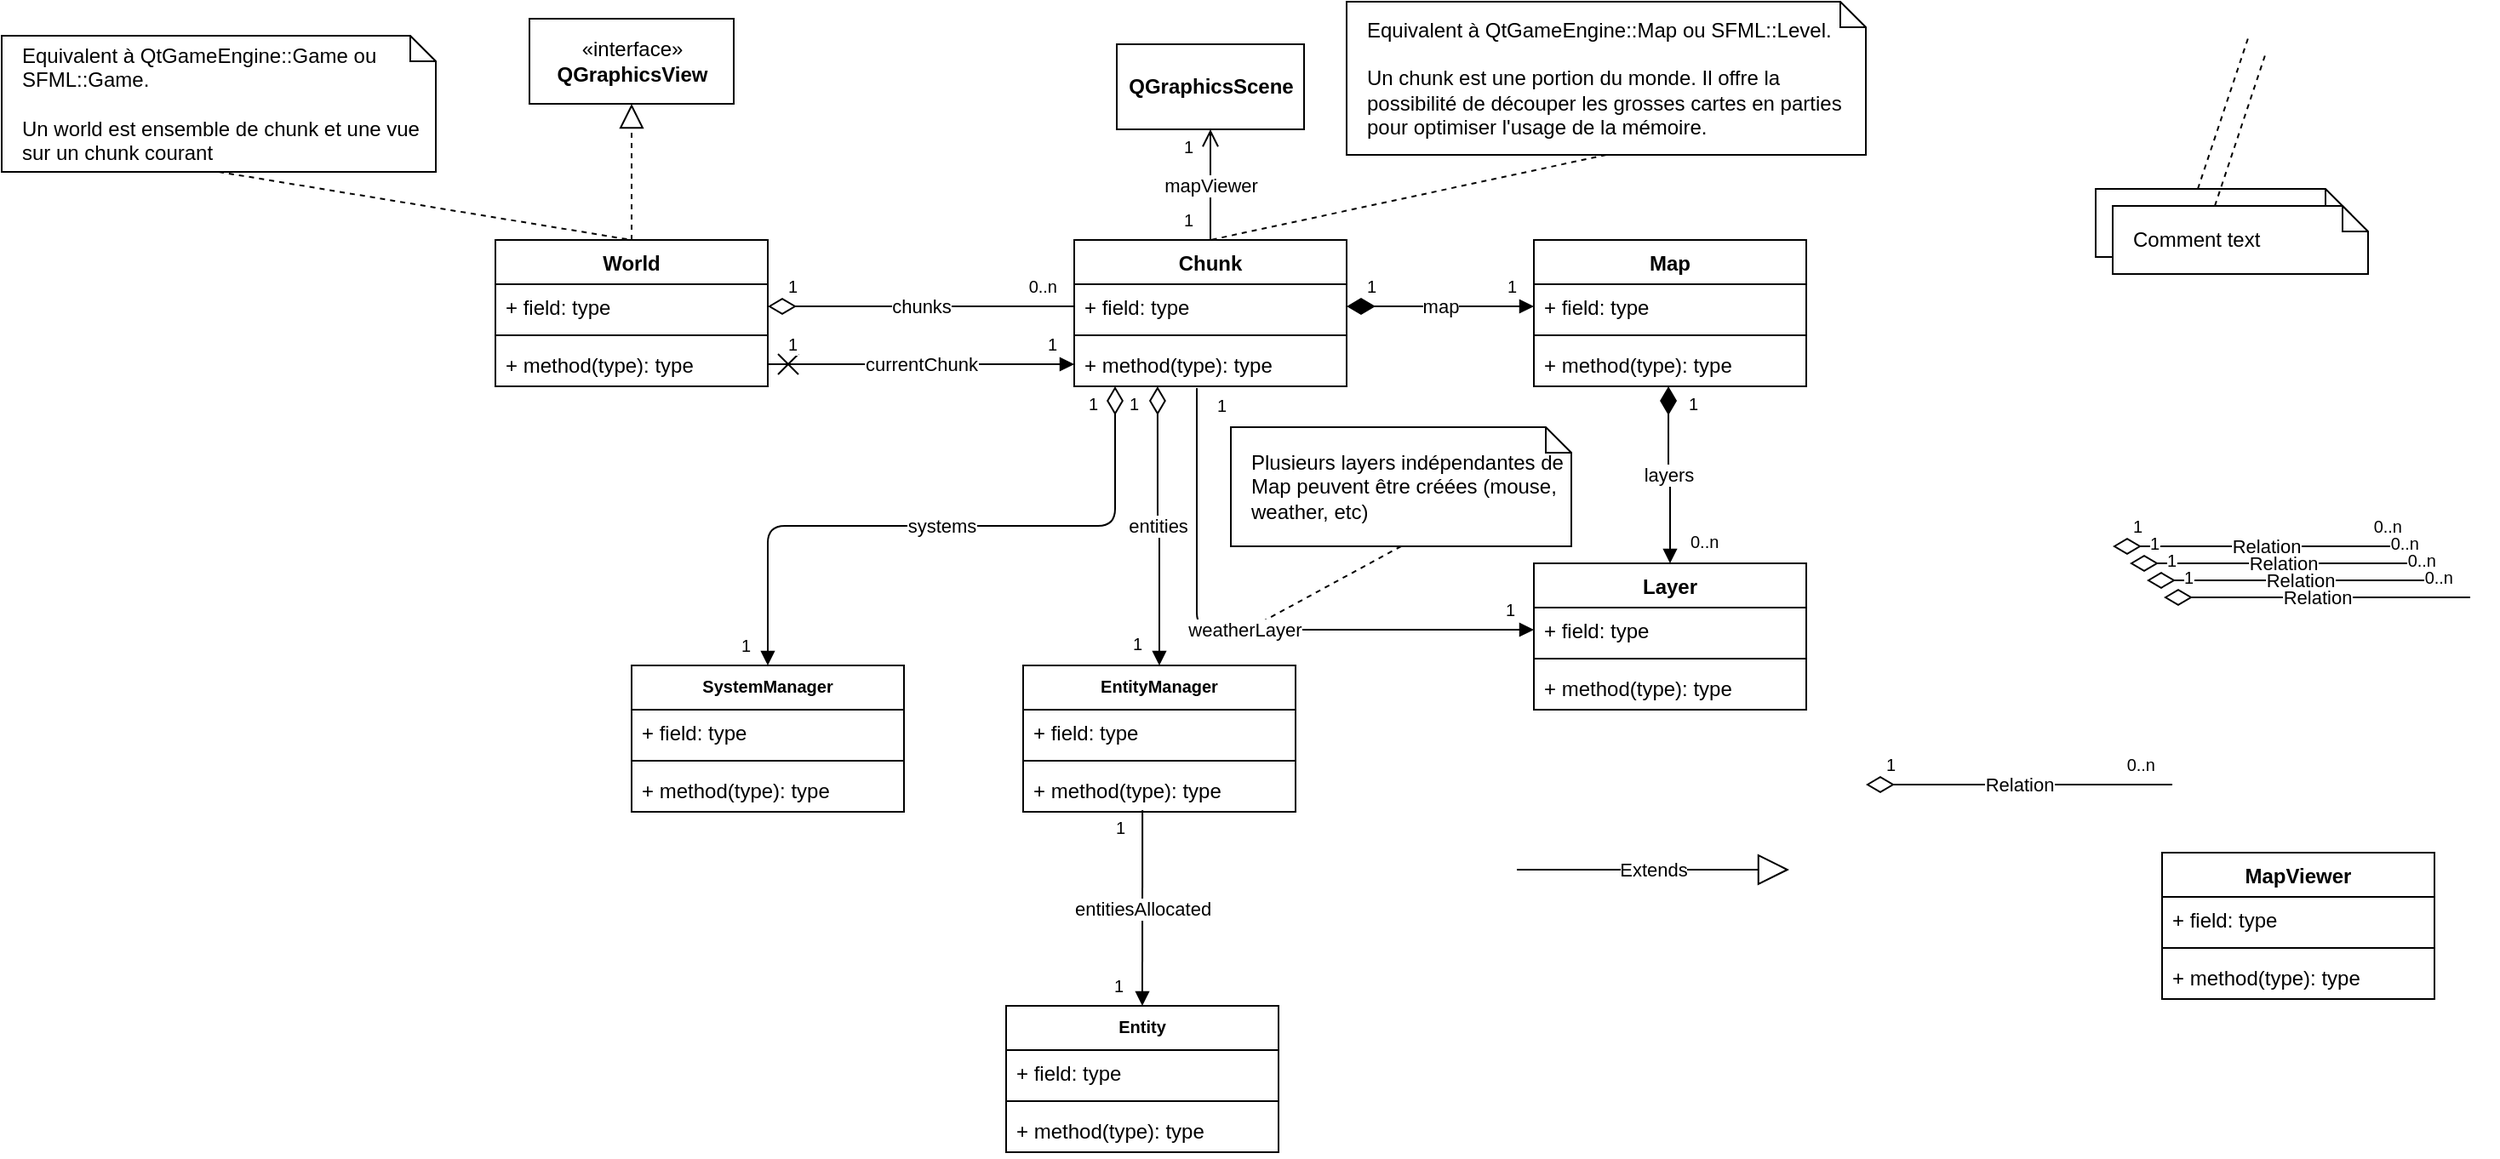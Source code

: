 <mxfile version="13.1.14" type="github">
  <diagram id="xiOiq24JkSzProiSVCCY" name="Page-1">
    <mxGraphModel dx="2591" dy="761" grid="1" gridSize="10" guides="1" tooltips="1" connect="1" arrows="1" fold="1" page="1" pageScale="1" pageWidth="1169" pageHeight="1654" math="0" shadow="0">
      <root>
        <mxCell id="0" />
        <mxCell id="1" parent="0" />
        <mxCell id="bohhxA9WNWS1U3EAJLv6-5" value="Map" style="swimlane;fontStyle=1;align=center;verticalAlign=top;childLayout=stackLayout;horizontal=1;startSize=26;horizontalStack=0;resizeParent=1;resizeParentMax=0;resizeLast=0;collapsible=1;marginBottom=0;" parent="1" vertex="1">
          <mxGeometry x="640" y="140" width="160" height="86" as="geometry" />
        </mxCell>
        <mxCell id="bohhxA9WNWS1U3EAJLv6-6" value="+ field: type" style="text;strokeColor=none;fillColor=none;align=left;verticalAlign=top;spacingLeft=4;spacingRight=4;overflow=hidden;rotatable=0;points=[[0,0.5],[1,0.5]];portConstraint=eastwest;" parent="bohhxA9WNWS1U3EAJLv6-5" vertex="1">
          <mxGeometry y="26" width="160" height="26" as="geometry" />
        </mxCell>
        <mxCell id="bohhxA9WNWS1U3EAJLv6-7" value="" style="line;strokeWidth=1;fillColor=none;align=left;verticalAlign=middle;spacingTop=-1;spacingLeft=3;spacingRight=3;rotatable=0;labelPosition=right;points=[];portConstraint=eastwest;" parent="bohhxA9WNWS1U3EAJLv6-5" vertex="1">
          <mxGeometry y="52" width="160" height="8" as="geometry" />
        </mxCell>
        <mxCell id="bohhxA9WNWS1U3EAJLv6-8" value="+ method(type): type" style="text;strokeColor=none;fillColor=none;align=left;verticalAlign=top;spacingLeft=4;spacingRight=4;overflow=hidden;rotatable=0;points=[[0,0.5],[1,0.5]];portConstraint=eastwest;" parent="bohhxA9WNWS1U3EAJLv6-5" vertex="1">
          <mxGeometry y="60" width="160" height="26" as="geometry" />
        </mxCell>
        <mxCell id="bohhxA9WNWS1U3EAJLv6-9" value="Layer" style="swimlane;fontStyle=1;align=center;verticalAlign=top;childLayout=stackLayout;horizontal=1;startSize=26;horizontalStack=0;resizeParent=1;resizeParentMax=0;resizeLast=0;collapsible=1;marginBottom=0;" parent="1" vertex="1">
          <mxGeometry x="640" y="330" width="160" height="86" as="geometry" />
        </mxCell>
        <mxCell id="bohhxA9WNWS1U3EAJLv6-10" value="+ field: type" style="text;strokeColor=none;fillColor=none;align=left;verticalAlign=top;spacingLeft=4;spacingRight=4;overflow=hidden;rotatable=0;points=[[0,0.5],[1,0.5]];portConstraint=eastwest;" parent="bohhxA9WNWS1U3EAJLv6-9" vertex="1">
          <mxGeometry y="26" width="160" height="26" as="geometry" />
        </mxCell>
        <mxCell id="bohhxA9WNWS1U3EAJLv6-11" value="" style="line;strokeWidth=1;fillColor=none;align=left;verticalAlign=middle;spacingTop=-1;spacingLeft=3;spacingRight=3;rotatable=0;labelPosition=right;points=[];portConstraint=eastwest;" parent="bohhxA9WNWS1U3EAJLv6-9" vertex="1">
          <mxGeometry y="52" width="160" height="8" as="geometry" />
        </mxCell>
        <mxCell id="bohhxA9WNWS1U3EAJLv6-12" value="+ method(type): type" style="text;strokeColor=none;fillColor=none;align=left;verticalAlign=top;spacingLeft=4;spacingRight=4;overflow=hidden;rotatable=0;points=[[0,0.5],[1,0.5]];portConstraint=eastwest;" parent="bohhxA9WNWS1U3EAJLv6-9" vertex="1">
          <mxGeometry y="60" width="160" height="26" as="geometry" />
        </mxCell>
        <mxCell id="bxOdq--mQ42lOuyjaQym-1" value="Equivalent à QtGameEngine::Game ou SFML::Game.&lt;br&gt;&lt;br&gt;Un world est ensemble de chunk et une vue sur un chunk courant" style="shape=note;size=15;align=left;spacingLeft=10;html=1;whiteSpace=wrap;" vertex="1" parent="1">
          <mxGeometry x="-260" y="20" width="255" height="80" as="geometry" />
        </mxCell>
        <mxCell id="bxOdq--mQ42lOuyjaQym-2" value="" style="edgeStyle=none;endArrow=none;exitX=0.5;exitY=1;dashed=1;html=1;exitDx=0;exitDy=0;exitPerimeter=0;entryX=0.5;entryY=0;entryDx=0;entryDy=0;" edge="1" source="bxOdq--mQ42lOuyjaQym-1" parent="1" target="bohhxA9WNWS1U3EAJLv6-1">
          <mxGeometry x="1" relative="1" as="geometry">
            <mxPoint x="700" y="520" as="targetPoint" />
          </mxGeometry>
        </mxCell>
        <mxCell id="bxOdq--mQ42lOuyjaQym-4" value="Comment text" style="shape=note;size=15;align=left;spacingLeft=10;html=1;whiteSpace=wrap;" vertex="1" parent="1">
          <mxGeometry x="970" y="110" width="150" height="40" as="geometry" />
        </mxCell>
        <mxCell id="bxOdq--mQ42lOuyjaQym-5" value="" style="edgeStyle=none;endArrow=none;exitX=0.4;exitY=0;dashed=1;html=1;" edge="1" parent="1" source="bxOdq--mQ42lOuyjaQym-4">
          <mxGeometry x="1" relative="1" as="geometry">
            <mxPoint x="1060" y="20" as="targetPoint" />
          </mxGeometry>
        </mxCell>
        <mxCell id="bxOdq--mQ42lOuyjaQym-6" value="Comment text" style="shape=note;size=15;align=left;spacingLeft=10;html=1;whiteSpace=wrap;" vertex="1" parent="1">
          <mxGeometry x="980" y="120" width="150" height="40" as="geometry" />
        </mxCell>
        <mxCell id="bxOdq--mQ42lOuyjaQym-7" value="" style="edgeStyle=none;endArrow=none;exitX=0.4;exitY=0;dashed=1;html=1;" edge="1" parent="1" source="bxOdq--mQ42lOuyjaQym-6">
          <mxGeometry x="1" relative="1" as="geometry">
            <mxPoint x="1070" y="30" as="targetPoint" />
          </mxGeometry>
        </mxCell>
        <mxCell id="bxOdq--mQ42lOuyjaQym-8" value="Plusieurs layers indépendantes de Map peuvent être créées (mouse, weather, etc)" style="shape=note;size=15;align=left;spacingLeft=10;html=1;whiteSpace=wrap;" vertex="1" parent="1">
          <mxGeometry x="462" y="250" width="200" height="70" as="geometry" />
        </mxCell>
        <mxCell id="bxOdq--mQ42lOuyjaQym-9" value="" style="edgeStyle=none;endArrow=none;exitX=0.5;exitY=1;dashed=1;html=1;exitDx=0;exitDy=0;exitPerimeter=0;" edge="1" parent="1" source="bxOdq--mQ42lOuyjaQym-8">
          <mxGeometry x="1" relative="1" as="geometry">
            <mxPoint x="470" y="370" as="targetPoint" />
          </mxGeometry>
        </mxCell>
        <mxCell id="bxOdq--mQ42lOuyjaQym-10" value="Equivalent à QtGameEngine::Map ou SFML::Level.&lt;br&gt;&lt;br&gt;Un chunk est une portion du monde. Il offre la possibilité de découper les grosses cartes en parties pour optimiser l&#39;usage de la mémoire." style="shape=note;size=15;align=left;spacingLeft=10;html=1;whiteSpace=wrap;" vertex="1" parent="1">
          <mxGeometry x="530" width="305" height="90" as="geometry" />
        </mxCell>
        <mxCell id="bxOdq--mQ42lOuyjaQym-11" value="" style="edgeStyle=none;endArrow=none;exitX=0.5;exitY=1;dashed=1;html=1;exitDx=0;exitDy=0;exitPerimeter=0;entryX=0.5;entryY=0;entryDx=0;entryDy=0;" edge="1" parent="1" source="bxOdq--mQ42lOuyjaQym-10" target="bxOdq--mQ42lOuyjaQym-24">
          <mxGeometry x="1" relative="1" as="geometry">
            <mxPoint x="560" y="-40" as="targetPoint" />
          </mxGeometry>
        </mxCell>
        <mxCell id="bxOdq--mQ42lOuyjaQym-21" value="chunks" style="endArrow=none;html=1;endSize=0;startArrow=diamondThin;startSize=14;startFill=0;endFill=0;exitX=1;exitY=0.5;exitDx=0;exitDy=0;align=center;targetPerimeterSpacing=0;entryX=0;entryY=0.5;entryDx=0;entryDy=0;sourcePerimeterSpacing=0;" edge="1" parent="1" source="bohhxA9WNWS1U3EAJLv6-2" target="bxOdq--mQ42lOuyjaQym-25">
          <mxGeometry relative="1" as="geometry">
            <mxPoint x="1010" y="306" as="sourcePoint" />
            <mxPoint x="300" y="60" as="targetPoint" />
          </mxGeometry>
        </mxCell>
        <mxCell id="bxOdq--mQ42lOuyjaQym-22" value="1" style="resizable=0;align=left;verticalAlign=bottom;labelBackgroundColor=#ffffff;fontSize=10;spacing=0;spacingLeft=12;spacingBottom=6;spacingRight=12;html=1;" connectable="0" vertex="1" parent="bxOdq--mQ42lOuyjaQym-21">
          <mxGeometry x="-1" relative="1" as="geometry" />
        </mxCell>
        <mxCell id="bxOdq--mQ42lOuyjaQym-23" value="0..n" style="resizable=0;html=1;align=right;verticalAlign=bottom;labelBackgroundColor=#ffffff;fontSize=10;spacing=0;spacingLeft=12;spacingRight=12;spacingTop=0;spacingBottom=6;" connectable="0" vertex="1" parent="bxOdq--mQ42lOuyjaQym-21">
          <mxGeometry x="1" relative="1" as="geometry" />
        </mxCell>
        <mxCell id="bohhxA9WNWS1U3EAJLv6-1" value="World" style="swimlane;fontStyle=1;align=center;verticalAlign=top;childLayout=stackLayout;horizontal=1;startSize=26;horizontalStack=0;resizeParent=1;resizeParentMax=0;resizeLast=0;collapsible=1;marginBottom=0;" parent="1" vertex="1">
          <mxGeometry x="30" y="140" width="160" height="86" as="geometry" />
        </mxCell>
        <mxCell id="bohhxA9WNWS1U3EAJLv6-2" value="+ field: type" style="text;strokeColor=none;fillColor=none;align=left;verticalAlign=top;spacingLeft=4;spacingRight=4;overflow=hidden;rotatable=0;points=[[0,0.5],[1,0.5]];portConstraint=eastwest;" parent="bohhxA9WNWS1U3EAJLv6-1" vertex="1">
          <mxGeometry y="26" width="160" height="26" as="geometry" />
        </mxCell>
        <mxCell id="bohhxA9WNWS1U3EAJLv6-3" value="" style="line;strokeWidth=1;fillColor=none;align=left;verticalAlign=middle;spacingTop=-1;spacingLeft=3;spacingRight=3;rotatable=0;labelPosition=right;points=[];portConstraint=eastwest;" parent="bohhxA9WNWS1U3EAJLv6-1" vertex="1">
          <mxGeometry y="52" width="160" height="8" as="geometry" />
        </mxCell>
        <mxCell id="bohhxA9WNWS1U3EAJLv6-4" value="+ method(type): type" style="text;strokeColor=none;fillColor=none;align=left;verticalAlign=top;spacingLeft=4;spacingRight=4;overflow=hidden;rotatable=0;points=[[0,0.5],[1,0.5]];portConstraint=eastwest;" parent="bohhxA9WNWS1U3EAJLv6-1" vertex="1">
          <mxGeometry y="60" width="160" height="26" as="geometry" />
        </mxCell>
        <mxCell id="bxOdq--mQ42lOuyjaQym-24" value="Chunk" style="swimlane;fontStyle=1;align=center;verticalAlign=top;childLayout=stackLayout;horizontal=1;startSize=26;horizontalStack=0;resizeParent=1;resizeParentMax=0;resizeLast=0;collapsible=1;marginBottom=0;" vertex="1" parent="1">
          <mxGeometry x="370" y="140" width="160" height="86" as="geometry" />
        </mxCell>
        <mxCell id="bxOdq--mQ42lOuyjaQym-25" value="+ field: type" style="text;strokeColor=none;fillColor=none;align=left;verticalAlign=top;spacingLeft=4;spacingRight=4;overflow=hidden;rotatable=0;points=[[0,0.5],[1,0.5]];portConstraint=eastwest;" vertex="1" parent="bxOdq--mQ42lOuyjaQym-24">
          <mxGeometry y="26" width="160" height="26" as="geometry" />
        </mxCell>
        <mxCell id="bxOdq--mQ42lOuyjaQym-26" value="" style="line;strokeWidth=1;fillColor=none;align=left;verticalAlign=middle;spacingTop=-1;spacingLeft=3;spacingRight=3;rotatable=0;labelPosition=right;points=[];portConstraint=eastwest;" vertex="1" parent="bxOdq--mQ42lOuyjaQym-24">
          <mxGeometry y="52" width="160" height="8" as="geometry" />
        </mxCell>
        <mxCell id="bxOdq--mQ42lOuyjaQym-27" value="+ method(type): type" style="text;strokeColor=none;fillColor=none;align=left;verticalAlign=top;spacingLeft=4;spacingRight=4;overflow=hidden;rotatable=0;points=[[0,0.5],[1,0.5]];portConstraint=eastwest;" vertex="1" parent="bxOdq--mQ42lOuyjaQym-24">
          <mxGeometry y="60" width="160" height="26" as="geometry" />
        </mxCell>
        <mxCell id="bxOdq--mQ42lOuyjaQym-38" value="mapViewer" style="endArrow=none;html=1;endSize=0;startArrow=open;startSize=8;startFill=0;edgeStyle=orthogonalEdgeStyle;endFill=0;align=center;targetPerimeterSpacing=0;entryX=0.5;entryY=0;entryDx=0;entryDy=0;sourcePerimeterSpacing=0;exitX=0.5;exitY=1;exitDx=0;exitDy=0;" edge="1" parent="1" source="bxOdq--mQ42lOuyjaQym-64" target="bxOdq--mQ42lOuyjaQym-24">
          <mxGeometry relative="1" as="geometry">
            <mxPoint x="300" y="80" as="sourcePoint" />
            <mxPoint x="360" y="100" as="targetPoint" />
          </mxGeometry>
        </mxCell>
        <mxCell id="bxOdq--mQ42lOuyjaQym-39" value="1" style="resizable=0;align=right;verticalAlign=top;labelBackgroundColor=#ffffff;fontSize=10;spacing=0;spacingLeft=12;spacingBottom=6;spacingRight=12;html=1;" connectable="0" vertex="1" parent="bxOdq--mQ42lOuyjaQym-38">
          <mxGeometry x="-1" relative="1" as="geometry" />
        </mxCell>
        <mxCell id="bxOdq--mQ42lOuyjaQym-40" value="1" style="resizable=0;html=1;align=right;verticalAlign=bottom;labelBackgroundColor=#ffffff;fontSize=10;spacing=0;spacingLeft=12;spacingRight=12;spacingTop=0;spacingBottom=6;" connectable="0" vertex="1" parent="bxOdq--mQ42lOuyjaQym-38">
          <mxGeometry x="1" relative="1" as="geometry" />
        </mxCell>
        <mxCell id="bxOdq--mQ42lOuyjaQym-41" value="weatherLayer" style="endArrow=block;html=1;endSize=6;startArrow=none;startSize=0;startFill=0;edgeStyle=orthogonalEdgeStyle;endFill=1;exitX=0.45;exitY=1.038;exitDx=0;exitDy=0;align=center;targetPerimeterSpacing=0;sourcePerimeterSpacing=0;exitPerimeter=0;entryX=0;entryY=0.5;entryDx=0;entryDy=0;" edge="1" parent="1" source="bxOdq--mQ42lOuyjaQym-27" target="bohhxA9WNWS1U3EAJLv6-10">
          <mxGeometry relative="1" as="geometry">
            <mxPoint x="600" y="510" as="sourcePoint" />
            <mxPoint x="560" y="400" as="targetPoint" />
          </mxGeometry>
        </mxCell>
        <mxCell id="bxOdq--mQ42lOuyjaQym-42" value="1" style="resizable=0;align=left;verticalAlign=top;labelBackgroundColor=#ffffff;fontSize=10;spacing=0;spacingLeft=12;spacingBottom=6;spacingRight=12;html=1;" connectable="0" vertex="1" parent="bxOdq--mQ42lOuyjaQym-41">
          <mxGeometry x="-1" relative="1" as="geometry" />
        </mxCell>
        <mxCell id="bxOdq--mQ42lOuyjaQym-43" value="1" style="resizable=0;html=1;align=right;verticalAlign=bottom;labelBackgroundColor=#ffffff;fontSize=10;spacing=0;spacingLeft=12;spacingRight=12;spacingTop=0;spacingBottom=6;" connectable="0" vertex="1" parent="bxOdq--mQ42lOuyjaQym-41">
          <mxGeometry x="1" relative="1" as="geometry" />
        </mxCell>
        <mxCell id="bxOdq--mQ42lOuyjaQym-44" value="layers" style="endArrow=block;html=1;endSize=6;startArrow=diamondThin;startSize=14;startFill=1;edgeStyle=orthogonalEdgeStyle;endFill=1;exitX=0.494;exitY=1;exitDx=0;exitDy=0;align=center;targetPerimeterSpacing=0;sourcePerimeterSpacing=0;exitPerimeter=0;entryX=0.5;entryY=0;entryDx=0;entryDy=0;" edge="1" parent="1" source="bohhxA9WNWS1U3EAJLv6-8" target="bohhxA9WNWS1U3EAJLv6-9">
          <mxGeometry relative="1" as="geometry">
            <mxPoint x="920" y="432.5" as="sourcePoint" />
            <mxPoint x="760" y="290" as="targetPoint" />
          </mxGeometry>
        </mxCell>
        <mxCell id="bxOdq--mQ42lOuyjaQym-45" value="1" style="resizable=0;align=left;verticalAlign=top;labelBackgroundColor=#ffffff;fontSize=10;spacing=0;spacingLeft=12;spacingBottom=6;spacingRight=12;html=1;" connectable="0" vertex="1" parent="bxOdq--mQ42lOuyjaQym-44">
          <mxGeometry x="-1" relative="1" as="geometry" />
        </mxCell>
        <mxCell id="bxOdq--mQ42lOuyjaQym-46" value="0..n" style="resizable=0;html=1;align=left;verticalAlign=bottom;labelBackgroundColor=#ffffff;fontSize=10;spacing=0;spacingLeft=12;spacingRight=12;spacingTop=0;spacingBottom=6;" connectable="0" vertex="1" parent="bxOdq--mQ42lOuyjaQym-44">
          <mxGeometry x="1" relative="1" as="geometry" />
        </mxCell>
        <mxCell id="bxOdq--mQ42lOuyjaQym-47" value="Relation" style="endArrow=none;html=1;endSize=0;startArrow=diamondThin;startSize=14;startFill=0;endFill=0;exitX=1;exitY=0.5;exitDx=0;exitDy=0;align=center;targetPerimeterSpacing=0;entryX=0;entryY=0.5;entryDx=0;entryDy=0;sourcePerimeterSpacing=0;" edge="1" parent="1">
          <mxGeometry relative="1" as="geometry">
            <mxPoint x="980" y="320" as="sourcePoint" />
            <mxPoint x="1160" y="320" as="targetPoint" />
          </mxGeometry>
        </mxCell>
        <mxCell id="bxOdq--mQ42lOuyjaQym-48" value="1" style="resizable=0;align=left;verticalAlign=bottom;labelBackgroundColor=#ffffff;fontSize=10;spacing=0;spacingLeft=12;spacingBottom=6;spacingRight=12;html=1;" connectable="0" vertex="1" parent="bxOdq--mQ42lOuyjaQym-47">
          <mxGeometry x="-1" relative="1" as="geometry" />
        </mxCell>
        <mxCell id="bxOdq--mQ42lOuyjaQym-49" value="0..n" style="resizable=0;html=1;align=right;verticalAlign=bottom;labelBackgroundColor=#ffffff;fontSize=10;spacing=0;spacingLeft=12;spacingRight=12;spacingTop=0;spacingBottom=6;" connectable="0" vertex="1" parent="bxOdq--mQ42lOuyjaQym-47">
          <mxGeometry x="1" relative="1" as="geometry" />
        </mxCell>
        <mxCell id="bxOdq--mQ42lOuyjaQym-50" value="map" style="endArrow=block;html=1;endSize=6;startArrow=diamondThin;startSize=14;startFill=1;endFill=1;exitX=1;exitY=0.5;exitDx=0;exitDy=0;align=center;targetPerimeterSpacing=0;sourcePerimeterSpacing=0;entryX=0;entryY=0.5;entryDx=0;entryDy=0;" edge="1" parent="1" source="bxOdq--mQ42lOuyjaQym-25" target="bohhxA9WNWS1U3EAJLv6-6">
          <mxGeometry relative="1" as="geometry">
            <mxPoint x="965" y="420" as="sourcePoint" />
            <mxPoint x="600" y="150" as="targetPoint" />
          </mxGeometry>
        </mxCell>
        <mxCell id="bxOdq--mQ42lOuyjaQym-51" value="1" style="resizable=0;align=left;verticalAlign=bottom;labelBackgroundColor=#ffffff;fontSize=10;spacing=0;spacingLeft=12;spacingBottom=6;spacingRight=12;html=1;" connectable="0" vertex="1" parent="bxOdq--mQ42lOuyjaQym-50">
          <mxGeometry x="-1" relative="1" as="geometry" />
        </mxCell>
        <mxCell id="bxOdq--mQ42lOuyjaQym-52" value="1" style="resizable=0;html=1;align=right;verticalAlign=bottom;labelBackgroundColor=#ffffff;fontSize=10;spacing=0;spacingLeft=12;spacingRight=12;spacingTop=0;spacingBottom=6;" connectable="0" vertex="1" parent="bxOdq--mQ42lOuyjaQym-50">
          <mxGeometry x="1" relative="1" as="geometry" />
        </mxCell>
        <mxCell id="bxOdq--mQ42lOuyjaQym-53" value="currentChunk" style="endArrow=block;html=1;endSize=6;startArrow=cross;startSize=10;startFill=0;endFill=1;exitX=1;exitY=0.5;exitDx=0;exitDy=0;align=center;targetPerimeterSpacing=0;entryX=0;entryY=0.5;entryDx=0;entryDy=0;sourcePerimeterSpacing=0;" edge="1" parent="1" source="bohhxA9WNWS1U3EAJLv6-4" target="bxOdq--mQ42lOuyjaQym-27">
          <mxGeometry relative="1" as="geometry">
            <mxPoint x="200" y="270" as="sourcePoint" />
            <mxPoint x="380" y="270" as="targetPoint" />
          </mxGeometry>
        </mxCell>
        <mxCell id="bxOdq--mQ42lOuyjaQym-54" value="1" style="resizable=0;align=left;verticalAlign=bottom;labelBackgroundColor=#ffffff;fontSize=10;spacing=0;spacingLeft=12;spacingBottom=6;spacingRight=12;html=1;" connectable="0" vertex="1" parent="bxOdq--mQ42lOuyjaQym-53">
          <mxGeometry x="-1" relative="1" as="geometry" />
        </mxCell>
        <mxCell id="bxOdq--mQ42lOuyjaQym-55" value="1" style="resizable=0;html=1;align=right;verticalAlign=bottom;labelBackgroundColor=#ffffff;fontSize=10;spacing=0;spacingLeft=12;spacingRight=12;spacingTop=0;spacingBottom=6;" connectable="0" vertex="1" parent="bxOdq--mQ42lOuyjaQym-53">
          <mxGeometry x="1" relative="1" as="geometry" />
        </mxCell>
        <mxCell id="bxOdq--mQ42lOuyjaQym-61" value="«interface»&lt;br&gt;&lt;b&gt;QGraphicsView&lt;/b&gt;" style="html=1;align=center;" vertex="1" parent="1">
          <mxGeometry x="50" y="10" width="120" height="50" as="geometry" />
        </mxCell>
        <mxCell id="bxOdq--mQ42lOuyjaQym-62" value="" style="endArrow=block;dashed=1;endFill=0;endSize=12;html=1;align=center;entryX=0.5;entryY=1;entryDx=0;entryDy=0;exitX=0.5;exitY=0;exitDx=0;exitDy=0;" edge="1" parent="1" source="bohhxA9WNWS1U3EAJLv6-1" target="bxOdq--mQ42lOuyjaQym-61">
          <mxGeometry width="160" relative="1" as="geometry">
            <mxPoint x="-120" y="280" as="sourcePoint" />
            <mxPoint x="40" y="280" as="targetPoint" />
          </mxGeometry>
        </mxCell>
        <mxCell id="bxOdq--mQ42lOuyjaQym-64" value="&lt;b&gt;QGraphicsScene&lt;/b&gt;" style="html=1;align=center;" vertex="1" parent="1">
          <mxGeometry x="395" y="25" width="110" height="50" as="geometry" />
        </mxCell>
        <mxCell id="bxOdq--mQ42lOuyjaQym-69" value="entities" style="endArrow=block;html=1;endSize=6;startArrow=diamondThin;startSize=14;startFill=0;endFill=1;exitX=0.306;exitY=1;exitDx=0;exitDy=0;align=center;targetPerimeterSpacing=0;entryX=0.5;entryY=0;entryDx=0;entryDy=0;sourcePerimeterSpacing=0;exitPerimeter=0;edgeStyle=orthogonalEdgeStyle;" edge="1" parent="1" source="bxOdq--mQ42lOuyjaQym-27" target="bohhxA9WNWS1U3EAJLv6-45">
          <mxGeometry relative="1" as="geometry">
            <mxPoint x="980" y="358" as="sourcePoint" />
            <mxPoint x="1160" y="358" as="targetPoint" />
          </mxGeometry>
        </mxCell>
        <mxCell id="bxOdq--mQ42lOuyjaQym-70" value="1" style="resizable=0;align=right;verticalAlign=top;labelBackgroundColor=#ffffff;fontSize=10;spacing=0;spacingLeft=12;spacingBottom=6;spacingRight=12;html=1;" connectable="0" vertex="1" parent="bxOdq--mQ42lOuyjaQym-69">
          <mxGeometry x="-1" relative="1" as="geometry" />
        </mxCell>
        <mxCell id="bxOdq--mQ42lOuyjaQym-71" value="1" style="resizable=0;html=1;align=right;verticalAlign=bottom;labelBackgroundColor=#ffffff;fontSize=10;spacing=0;spacingLeft=12;spacingRight=12;spacingTop=0;spacingBottom=6;" connectable="0" vertex="1" parent="bxOdq--mQ42lOuyjaQym-69">
          <mxGeometry x="1" relative="1" as="geometry" />
        </mxCell>
        <mxCell id="bohhxA9WNWS1U3EAJLv6-45" value="EntityManager" style="swimlane;fontStyle=1;align=center;verticalAlign=top;childLayout=stackLayout;horizontal=1;startSize=26;horizontalStack=0;resizeParent=1;resizeParentMax=0;resizeLast=0;collapsible=1;marginBottom=0;fontSize=10;" parent="1" vertex="1">
          <mxGeometry x="340" y="390" width="160" height="86" as="geometry" />
        </mxCell>
        <mxCell id="bohhxA9WNWS1U3EAJLv6-46" value="+ field: type" style="text;strokeColor=none;fillColor=none;align=left;verticalAlign=top;spacingLeft=4;spacingRight=4;overflow=hidden;rotatable=0;points=[[0,0.5],[1,0.5]];portConstraint=eastwest;" parent="bohhxA9WNWS1U3EAJLv6-45" vertex="1">
          <mxGeometry y="26" width="160" height="26" as="geometry" />
        </mxCell>
        <mxCell id="bohhxA9WNWS1U3EAJLv6-47" value="" style="line;strokeWidth=1;fillColor=none;align=left;verticalAlign=middle;spacingTop=-1;spacingLeft=3;spacingRight=3;rotatable=0;labelPosition=right;points=[];portConstraint=eastwest;" parent="bohhxA9WNWS1U3EAJLv6-45" vertex="1">
          <mxGeometry y="52" width="160" height="8" as="geometry" />
        </mxCell>
        <mxCell id="bohhxA9WNWS1U3EAJLv6-48" value="+ method(type): type" style="text;strokeColor=none;fillColor=none;align=left;verticalAlign=top;spacingLeft=4;spacingRight=4;overflow=hidden;rotatable=0;points=[[0,0.5],[1,0.5]];portConstraint=eastwest;" parent="bohhxA9WNWS1U3EAJLv6-45" vertex="1">
          <mxGeometry y="60" width="160" height="26" as="geometry" />
        </mxCell>
        <mxCell id="bxOdq--mQ42lOuyjaQym-72" value="entitiesAllocated" style="endArrow=block;html=1;endSize=6;startArrow=none;startSize=0;startFill=0;endFill=1;align=center;targetPerimeterSpacing=0;entryX=0.5;entryY=0;entryDx=0;entryDy=0;sourcePerimeterSpacing=0;exitX=0.438;exitY=0.962;exitDx=0;exitDy=0;exitPerimeter=0;" edge="1" parent="1" source="bohhxA9WNWS1U3EAJLv6-48" target="bohhxA9WNWS1U3EAJLv6-41">
          <mxGeometry relative="1" as="geometry">
            <mxPoint x="200" y="350" as="sourcePoint" />
            <mxPoint x="75.04" y="565" as="targetPoint" />
          </mxGeometry>
        </mxCell>
        <mxCell id="bxOdq--mQ42lOuyjaQym-73" value="1" style="resizable=0;align=right;verticalAlign=top;labelBackgroundColor=#ffffff;fontSize=10;spacing=0;spacingLeft=12;spacingBottom=6;spacingRight=12;html=1;" connectable="0" vertex="1" parent="bxOdq--mQ42lOuyjaQym-72">
          <mxGeometry x="-1" relative="1" as="geometry" />
        </mxCell>
        <mxCell id="bxOdq--mQ42lOuyjaQym-74" value="1" style="resizable=0;html=1;align=right;verticalAlign=bottom;labelBackgroundColor=#ffffff;fontSize=10;spacing=0;spacingLeft=12;spacingRight=12;spacingTop=0;spacingBottom=6;" connectable="0" vertex="1" parent="bxOdq--mQ42lOuyjaQym-72">
          <mxGeometry x="1" relative="1" as="geometry" />
        </mxCell>
        <mxCell id="bohhxA9WNWS1U3EAJLv6-41" value="Entity" style="swimlane;fontStyle=1;align=center;verticalAlign=top;childLayout=stackLayout;horizontal=1;startSize=26;horizontalStack=0;resizeParent=1;resizeParentMax=0;resizeLast=0;collapsible=1;marginBottom=0;fontSize=10;" parent="1" vertex="1">
          <mxGeometry x="330" y="590" width="160" height="86" as="geometry" />
        </mxCell>
        <mxCell id="bohhxA9WNWS1U3EAJLv6-42" value="+ field: type" style="text;strokeColor=none;fillColor=none;align=left;verticalAlign=top;spacingLeft=4;spacingRight=4;overflow=hidden;rotatable=0;points=[[0,0.5],[1,0.5]];portConstraint=eastwest;" parent="bohhxA9WNWS1U3EAJLv6-41" vertex="1">
          <mxGeometry y="26" width="160" height="26" as="geometry" />
        </mxCell>
        <mxCell id="bohhxA9WNWS1U3EAJLv6-43" value="" style="line;strokeWidth=1;fillColor=none;align=left;verticalAlign=middle;spacingTop=-1;spacingLeft=3;spacingRight=3;rotatable=0;labelPosition=right;points=[];portConstraint=eastwest;" parent="bohhxA9WNWS1U3EAJLv6-41" vertex="1">
          <mxGeometry y="52" width="160" height="8" as="geometry" />
        </mxCell>
        <mxCell id="bohhxA9WNWS1U3EAJLv6-44" value="+ method(type): type" style="text;strokeColor=none;fillColor=none;align=left;verticalAlign=top;spacingLeft=4;spacingRight=4;overflow=hidden;rotatable=0;points=[[0,0.5],[1,0.5]];portConstraint=eastwest;" parent="bohhxA9WNWS1U3EAJLv6-41" vertex="1">
          <mxGeometry y="60" width="160" height="26" as="geometry" />
        </mxCell>
        <mxCell id="bxOdq--mQ42lOuyjaQym-75" value="SystemManager" style="swimlane;fontStyle=1;align=center;verticalAlign=top;childLayout=stackLayout;horizontal=1;startSize=26;horizontalStack=0;resizeParent=1;resizeParentMax=0;resizeLast=0;collapsible=1;marginBottom=0;fontSize=10;" vertex="1" parent="1">
          <mxGeometry x="110" y="390" width="160" height="86" as="geometry" />
        </mxCell>
        <mxCell id="bxOdq--mQ42lOuyjaQym-76" value="+ field: type" style="text;strokeColor=none;fillColor=none;align=left;verticalAlign=top;spacingLeft=4;spacingRight=4;overflow=hidden;rotatable=0;points=[[0,0.5],[1,0.5]];portConstraint=eastwest;" vertex="1" parent="bxOdq--mQ42lOuyjaQym-75">
          <mxGeometry y="26" width="160" height="26" as="geometry" />
        </mxCell>
        <mxCell id="bxOdq--mQ42lOuyjaQym-77" value="" style="line;strokeWidth=1;fillColor=none;align=left;verticalAlign=middle;spacingTop=-1;spacingLeft=3;spacingRight=3;rotatable=0;labelPosition=right;points=[];portConstraint=eastwest;" vertex="1" parent="bxOdq--mQ42lOuyjaQym-75">
          <mxGeometry y="52" width="160" height="8" as="geometry" />
        </mxCell>
        <mxCell id="bxOdq--mQ42lOuyjaQym-78" value="+ method(type): type" style="text;strokeColor=none;fillColor=none;align=left;verticalAlign=top;spacingLeft=4;spacingRight=4;overflow=hidden;rotatable=0;points=[[0,0.5],[1,0.5]];portConstraint=eastwest;" vertex="1" parent="bxOdq--mQ42lOuyjaQym-75">
          <mxGeometry y="60" width="160" height="26" as="geometry" />
        </mxCell>
        <mxCell id="bxOdq--mQ42lOuyjaQym-79" value="systems" style="endArrow=block;html=1;endSize=6;startArrow=diamondThin;startSize=14;startFill=0;edgeStyle=orthogonalEdgeStyle;endFill=1;align=center;targetPerimeterSpacing=0;entryX=0.5;entryY=0;entryDx=0;entryDy=0;sourcePerimeterSpacing=0;exitX=0.15;exitY=1;exitDx=0;exitDy=0;exitPerimeter=0;" edge="1" parent="1" source="bxOdq--mQ42lOuyjaQym-27" target="bxOdq--mQ42lOuyjaQym-75">
          <mxGeometry relative="1" as="geometry">
            <mxPoint x="350" y="270" as="sourcePoint" />
            <mxPoint x="301.04" y="444" as="targetPoint" />
          </mxGeometry>
        </mxCell>
        <mxCell id="bxOdq--mQ42lOuyjaQym-80" value="1" style="resizable=0;align=right;verticalAlign=top;labelBackgroundColor=#ffffff;fontSize=10;spacing=0;spacingLeft=12;spacingBottom=6;spacingRight=12;html=1;" connectable="0" vertex="1" parent="bxOdq--mQ42lOuyjaQym-79">
          <mxGeometry x="-1" relative="1" as="geometry" />
        </mxCell>
        <mxCell id="bxOdq--mQ42lOuyjaQym-81" value="1" style="resizable=0;html=1;align=right;verticalAlign=bottom;labelBackgroundColor=#ffffff;fontSize=10;spacing=0;spacingLeft=12;spacingRight=12;spacingTop=0;spacingBottom=6;" connectable="0" vertex="1" parent="bxOdq--mQ42lOuyjaQym-79">
          <mxGeometry x="1" relative="1" as="geometry" />
        </mxCell>
        <mxCell id="bxOdq--mQ42lOuyjaQym-83" value="MapViewer" style="swimlane;fontStyle=1;align=center;verticalAlign=top;childLayout=stackLayout;horizontal=1;startSize=26;horizontalStack=0;resizeParent=1;resizeParentMax=0;resizeLast=0;collapsible=1;marginBottom=0;" vertex="1" parent="1">
          <mxGeometry x="1009" y="500" width="160" height="86" as="geometry" />
        </mxCell>
        <mxCell id="bxOdq--mQ42lOuyjaQym-84" value="+ field: type" style="text;strokeColor=none;fillColor=none;align=left;verticalAlign=top;spacingLeft=4;spacingRight=4;overflow=hidden;rotatable=0;points=[[0,0.5],[1,0.5]];portConstraint=eastwest;" vertex="1" parent="bxOdq--mQ42lOuyjaQym-83">
          <mxGeometry y="26" width="160" height="26" as="geometry" />
        </mxCell>
        <mxCell id="bxOdq--mQ42lOuyjaQym-85" value="" style="line;strokeWidth=1;fillColor=none;align=left;verticalAlign=middle;spacingTop=-1;spacingLeft=3;spacingRight=3;rotatable=0;labelPosition=right;points=[];portConstraint=eastwest;" vertex="1" parent="bxOdq--mQ42lOuyjaQym-83">
          <mxGeometry y="52" width="160" height="8" as="geometry" />
        </mxCell>
        <mxCell id="bxOdq--mQ42lOuyjaQym-86" value="+ method(type): type" style="text;strokeColor=none;fillColor=none;align=left;verticalAlign=top;spacingLeft=4;spacingRight=4;overflow=hidden;rotatable=0;points=[[0,0.5],[1,0.5]];portConstraint=eastwest;" vertex="1" parent="bxOdq--mQ42lOuyjaQym-83">
          <mxGeometry y="60" width="160" height="26" as="geometry" />
        </mxCell>
        <mxCell id="bxOdq--mQ42lOuyjaQym-87" value="Extends" style="endArrow=block;endSize=16;endFill=0;html=1;align=center;" edge="1" parent="1">
          <mxGeometry width="160" relative="1" as="geometry">
            <mxPoint x="630" y="510" as="sourcePoint" />
            <mxPoint x="790" y="510" as="targetPoint" />
          </mxGeometry>
        </mxCell>
        <mxCell id="bxOdq--mQ42lOuyjaQym-97" value="Relation" style="endArrow=none;html=1;endSize=0;startArrow=diamondThin;startSize=14;startFill=0;endFill=0;exitX=1;exitY=0.5;exitDx=0;exitDy=0;align=center;targetPerimeterSpacing=0;entryX=0;entryY=0.5;entryDx=0;entryDy=0;sourcePerimeterSpacing=0;" edge="1" parent="1">
          <mxGeometry relative="1" as="geometry">
            <mxPoint x="990" y="330" as="sourcePoint" />
            <mxPoint x="1170" y="330" as="targetPoint" />
          </mxGeometry>
        </mxCell>
        <mxCell id="bxOdq--mQ42lOuyjaQym-98" value="1" style="resizable=0;align=left;verticalAlign=bottom;labelBackgroundColor=#ffffff;fontSize=10;spacing=0;spacingLeft=12;spacingBottom=6;spacingRight=12;html=1;" connectable="0" vertex="1" parent="bxOdq--mQ42lOuyjaQym-97">
          <mxGeometry x="-1" relative="1" as="geometry" />
        </mxCell>
        <mxCell id="bxOdq--mQ42lOuyjaQym-99" value="0..n" style="resizable=0;html=1;align=right;verticalAlign=bottom;labelBackgroundColor=#ffffff;fontSize=10;spacing=0;spacingLeft=12;spacingRight=12;spacingTop=0;spacingBottom=6;" connectable="0" vertex="1" parent="bxOdq--mQ42lOuyjaQym-97">
          <mxGeometry x="1" relative="1" as="geometry" />
        </mxCell>
        <mxCell id="bxOdq--mQ42lOuyjaQym-100" value="Relation" style="endArrow=none;html=1;endSize=0;startArrow=diamondThin;startSize=14;startFill=0;endFill=0;exitX=1;exitY=0.5;exitDx=0;exitDy=0;align=center;targetPerimeterSpacing=0;entryX=0;entryY=0.5;entryDx=0;entryDy=0;sourcePerimeterSpacing=0;" edge="1" parent="1">
          <mxGeometry relative="1" as="geometry">
            <mxPoint x="1000" y="340" as="sourcePoint" />
            <mxPoint x="1180" y="340" as="targetPoint" />
          </mxGeometry>
        </mxCell>
        <mxCell id="bxOdq--mQ42lOuyjaQym-101" value="1" style="resizable=0;align=left;verticalAlign=bottom;labelBackgroundColor=#ffffff;fontSize=10;spacing=0;spacingLeft=12;spacingBottom=6;spacingRight=12;html=1;" connectable="0" vertex="1" parent="bxOdq--mQ42lOuyjaQym-100">
          <mxGeometry x="-1" relative="1" as="geometry" />
        </mxCell>
        <mxCell id="bxOdq--mQ42lOuyjaQym-102" value="0..n" style="resizable=0;html=1;align=right;verticalAlign=bottom;labelBackgroundColor=#ffffff;fontSize=10;spacing=0;spacingLeft=12;spacingRight=12;spacingTop=0;spacingBottom=6;" connectable="0" vertex="1" parent="bxOdq--mQ42lOuyjaQym-100">
          <mxGeometry x="1" relative="1" as="geometry" />
        </mxCell>
        <mxCell id="bxOdq--mQ42lOuyjaQym-103" value="Relation" style="endArrow=none;html=1;endSize=0;startArrow=diamondThin;startSize=14;startFill=0;endFill=0;exitX=1;exitY=0.5;exitDx=0;exitDy=0;align=center;targetPerimeterSpacing=0;entryX=0;entryY=0.5;entryDx=0;entryDy=0;sourcePerimeterSpacing=0;" edge="1" parent="1">
          <mxGeometry relative="1" as="geometry">
            <mxPoint x="1010" y="350" as="sourcePoint" />
            <mxPoint x="1190" y="350" as="targetPoint" />
          </mxGeometry>
        </mxCell>
        <mxCell id="bxOdq--mQ42lOuyjaQym-104" value="1" style="resizable=0;align=left;verticalAlign=bottom;labelBackgroundColor=#ffffff;fontSize=10;spacing=0;spacingLeft=12;spacingBottom=6;spacingRight=12;html=1;" connectable="0" vertex="1" parent="bxOdq--mQ42lOuyjaQym-103">
          <mxGeometry x="-1" relative="1" as="geometry" />
        </mxCell>
        <mxCell id="bxOdq--mQ42lOuyjaQym-105" value="0..n" style="resizable=0;html=1;align=right;verticalAlign=bottom;labelBackgroundColor=#ffffff;fontSize=10;spacing=0;spacingLeft=12;spacingRight=12;spacingTop=0;spacingBottom=6;" connectable="0" vertex="1" parent="bxOdq--mQ42lOuyjaQym-103">
          <mxGeometry x="1" relative="1" as="geometry" />
        </mxCell>
        <mxCell id="bxOdq--mQ42lOuyjaQym-106" value="Relation" style="endArrow=none;html=1;endSize=0;startArrow=diamondThin;startSize=14;startFill=0;endFill=0;exitX=1;exitY=0.5;exitDx=0;exitDy=0;align=center;targetPerimeterSpacing=0;entryX=0;entryY=0.5;entryDx=0;entryDy=0;sourcePerimeterSpacing=0;" edge="1" parent="1">
          <mxGeometry relative="1" as="geometry">
            <mxPoint x="835" y="460" as="sourcePoint" />
            <mxPoint x="1015" y="460" as="targetPoint" />
          </mxGeometry>
        </mxCell>
        <mxCell id="bxOdq--mQ42lOuyjaQym-107" value="1" style="resizable=0;align=left;verticalAlign=bottom;labelBackgroundColor=#ffffff;fontSize=10;spacing=0;spacingLeft=12;spacingBottom=6;spacingRight=12;html=1;" connectable="0" vertex="1" parent="bxOdq--mQ42lOuyjaQym-106">
          <mxGeometry x="-1" relative="1" as="geometry" />
        </mxCell>
        <mxCell id="bxOdq--mQ42lOuyjaQym-108" value="0..n" style="resizable=0;html=1;align=right;verticalAlign=bottom;labelBackgroundColor=#ffffff;fontSize=10;spacing=0;spacingLeft=12;spacingRight=12;spacingTop=0;spacingBottom=6;" connectable="0" vertex="1" parent="bxOdq--mQ42lOuyjaQym-106">
          <mxGeometry x="1" relative="1" as="geometry" />
        </mxCell>
      </root>
    </mxGraphModel>
  </diagram>
</mxfile>
